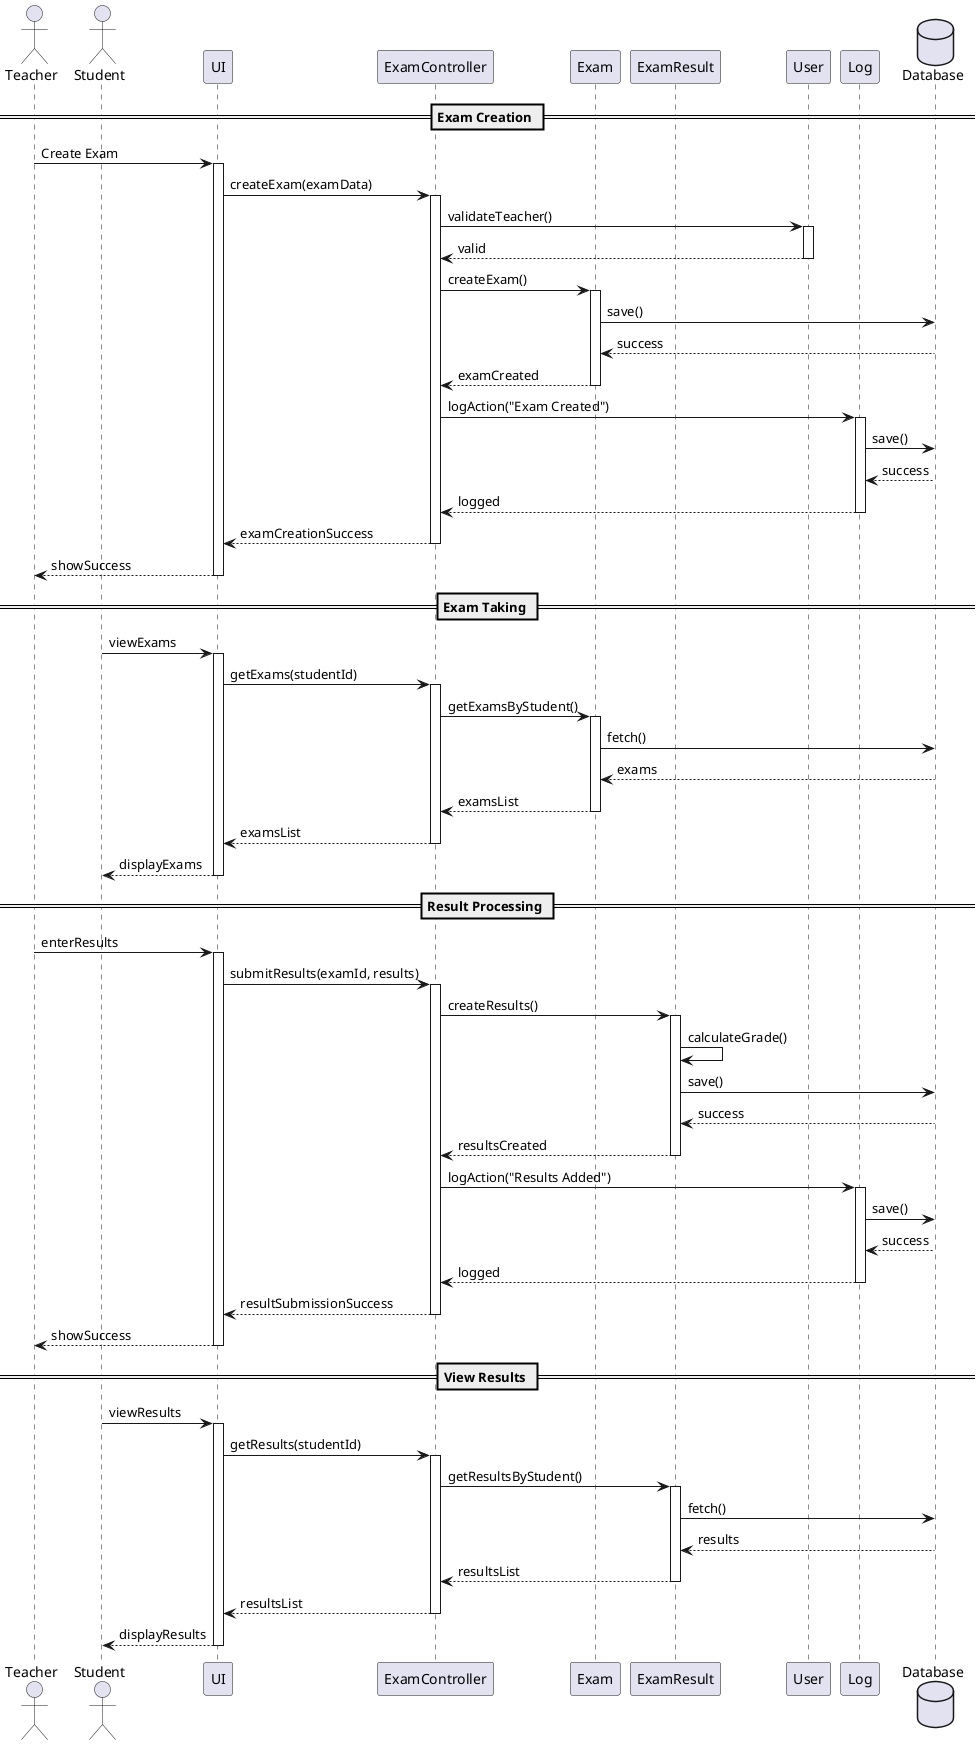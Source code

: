 @startuml Exam Management Sequence

actor Teacher
actor Student
participant "UI" as UI
participant "ExamController" as EC
participant "Exam" as E
participant "ExamResult" as ER
participant "User" as U
participant "Log" as L
database "Database" as DB

== Exam Creation ==
Teacher -> UI: Create Exam
activate UI
UI -> EC: createExam(examData)
activate EC
EC -> U: validateTeacher()
activate U
U --> EC: valid
deactivate U

EC -> E: createExam()
activate E
E -> DB: save()
DB --> E: success
E --> EC: examCreated
deactivate E

EC -> L: logAction("Exam Created")
activate L
L -> DB: save()
DB --> L: success
L --> EC: logged
deactivate L

EC --> UI: examCreationSuccess
deactivate EC
UI --> Teacher: showSuccess
deactivate UI

== Exam Taking ==
Student -> UI: viewExams
activate UI
UI -> EC: getExams(studentId)
activate EC
EC -> E: getExamsByStudent()
activate E
E -> DB: fetch()
DB --> E: exams
E --> EC: examsList
deactivate E
EC --> UI: examsList
deactivate EC
UI --> Student: displayExams
deactivate UI

== Result Processing ==
Teacher -> UI: enterResults
activate UI
UI -> EC: submitResults(examId, results)
activate EC
EC -> ER: createResults()
activate ER
ER -> ER: calculateGrade()
ER -> DB: save()
DB --> ER: success
ER --> EC: resultsCreated
deactivate ER

EC -> L: logAction("Results Added")
activate L
L -> DB: save()
DB --> L: success
L --> EC: logged
deactivate L

EC --> UI: resultSubmissionSuccess
deactivate EC
UI --> Teacher: showSuccess
deactivate UI

== View Results ==
Student -> UI: viewResults
activate UI
UI -> EC: getResults(studentId)
activate EC
EC -> ER: getResultsByStudent()
activate ER
ER -> DB: fetch()
DB --> ER: results
ER --> EC: resultsList
deactivate ER
EC --> UI: resultsList
deactivate EC
UI --> Student: displayResults
deactivate UI

@enduml